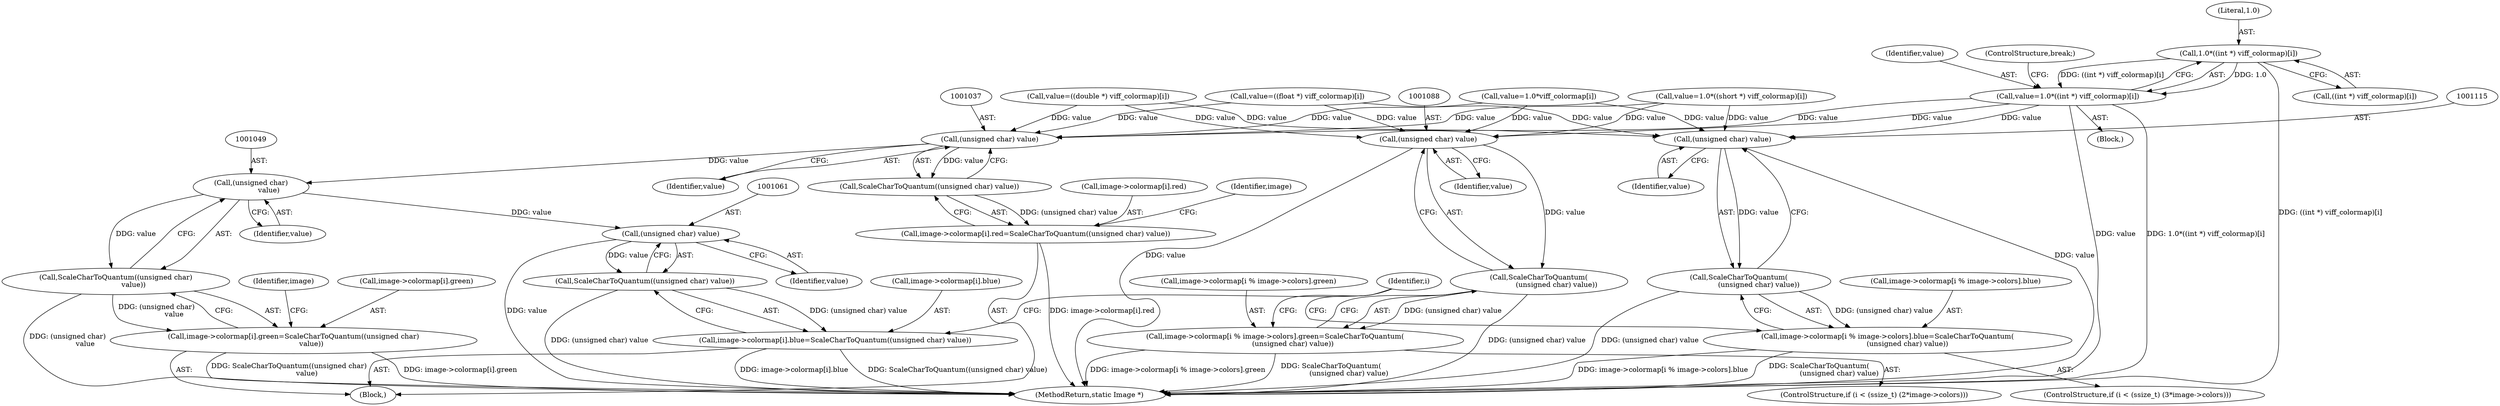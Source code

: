 digraph "0_ImageMagick_ca0c886abd6d3ef335eb74150cd23b89ebd17135@array" {
"1000983" [label="(Call,1.0*((int *) viff_colormap)[i])"];
"1000981" [label="(Call,value=1.0*((int *) viff_colormap)[i])"];
"1001036" [label="(Call,(unsigned char) value)"];
"1001035" [label="(Call,ScaleCharToQuantum((unsigned char) value))"];
"1001027" [label="(Call,image->colormap[i].red=ScaleCharToQuantum((unsigned char) value))"];
"1001048" [label="(Call,(unsigned char)\n                value)"];
"1001047" [label="(Call,ScaleCharToQuantum((unsigned char)\n                value))"];
"1001039" [label="(Call,image->colormap[i].green=ScaleCharToQuantum((unsigned char)\n                value))"];
"1001060" [label="(Call,(unsigned char) value)"];
"1001059" [label="(Call,ScaleCharToQuantum((unsigned char) value))"];
"1001051" [label="(Call,image->colormap[i].blue=ScaleCharToQuantum((unsigned char) value))"];
"1001087" [label="(Call,(unsigned char) value)"];
"1001086" [label="(Call,ScaleCharToQuantum(\n                (unsigned char) value))"];
"1001074" [label="(Call,image->colormap[i % image->colors].green=ScaleCharToQuantum(\n                (unsigned char) value))"];
"1001114" [label="(Call,(unsigned char) value)"];
"1001113" [label="(Call,ScaleCharToQuantum(\n                  (unsigned char) value))"];
"1001101" [label="(Call,image->colormap[i % image->colors].blue=ScaleCharToQuantum(\n                  (unsigned char) value))"];
"1001027" [label="(Call,image->colormap[i].red=ScaleCharToQuantum((unsigned char) value))"];
"1001040" [label="(Call,image->colormap[i].green)"];
"1001064" [label="(ControlStructure,if (i < (ssize_t) (2*image->colors)))"];
"1001062" [label="(Identifier,value)"];
"1001052" [label="(Call,image->colormap[i].blue)"];
"1001035" [label="(Call,ScaleCharToQuantum((unsigned char) value))"];
"1001055" [label="(Identifier,image)"];
"1001086" [label="(Call,ScaleCharToQuantum(\n                (unsigned char) value))"];
"1001102" [label="(Call,image->colormap[i % image->colors].blue)"];
"1001028" [label="(Call,image->colormap[i].red)"];
"1001026" [label="(Block,)"];
"1001039" [label="(Call,image->colormap[i].green=ScaleCharToQuantum((unsigned char)\n                value))"];
"1000960" [label="(Identifier,i)"];
"1001050" [label="(Identifier,value)"];
"1001059" [label="(Call,ScaleCharToQuantum((unsigned char) value))"];
"1001075" [label="(Call,image->colormap[i % image->colors].green)"];
"1000985" [label="(Call,((int *) viff_colormap)[i])"];
"1000984" [label="(Literal,1.0)"];
"1001036" [label="(Call,(unsigned char) value)"];
"1002330" [label="(MethodReturn,static Image *)"];
"1001060" [label="(Call,(unsigned char) value)"];
"1001101" [label="(Call,image->colormap[i % image->colors].blue=ScaleCharToQuantum(\n                  (unsigned char) value))"];
"1001038" [label="(Identifier,value)"];
"1001047" [label="(Call,ScaleCharToQuantum((unsigned char)\n                value))"];
"1001051" [label="(Call,image->colormap[i].blue=ScaleCharToQuantum((unsigned char) value))"];
"1001113" [label="(Call,ScaleCharToQuantum(\n                  (unsigned char) value))"];
"1001001" [label="(Call,value=((double *) viff_colormap)[i])"];
"1000983" [label="(Call,1.0*((int *) viff_colormap)[i])"];
"1001043" [label="(Identifier,image)"];
"1000968" [label="(Block,)"];
"1000982" [label="(Identifier,value)"];
"1000981" [label="(Call,value=1.0*((int *) viff_colormap)[i])"];
"1001091" [label="(ControlStructure,if (i < (ssize_t) (3*image->colors)))"];
"1000970" [label="(Call,value=1.0*((short *) viff_colormap)[i])"];
"1001114" [label="(Call,(unsigned char) value)"];
"1001048" [label="(Call,(unsigned char)\n                value)"];
"1001010" [label="(Call,value=1.0*viff_colormap[i])"];
"1001087" [label="(Call,(unsigned char) value)"];
"1000992" [label="(Call,value=((float *) viff_colormap)[i])"];
"1001089" [label="(Identifier,value)"];
"1001116" [label="(Identifier,value)"];
"1000990" [label="(ControlStructure,break;)"];
"1001074" [label="(Call,image->colormap[i % image->colors].green=ScaleCharToQuantum(\n                (unsigned char) value))"];
"1000983" -> "1000981"  [label="AST: "];
"1000983" -> "1000985"  [label="CFG: "];
"1000984" -> "1000983"  [label="AST: "];
"1000985" -> "1000983"  [label="AST: "];
"1000981" -> "1000983"  [label="CFG: "];
"1000983" -> "1002330"  [label="DDG: ((int *) viff_colormap)[i]"];
"1000983" -> "1000981"  [label="DDG: 1.0"];
"1000983" -> "1000981"  [label="DDG: ((int *) viff_colormap)[i]"];
"1000981" -> "1000968"  [label="AST: "];
"1000982" -> "1000981"  [label="AST: "];
"1000990" -> "1000981"  [label="CFG: "];
"1000981" -> "1002330"  [label="DDG: value"];
"1000981" -> "1002330"  [label="DDG: 1.0*((int *) viff_colormap)[i]"];
"1000981" -> "1001036"  [label="DDG: value"];
"1000981" -> "1001087"  [label="DDG: value"];
"1000981" -> "1001114"  [label="DDG: value"];
"1001036" -> "1001035"  [label="AST: "];
"1001036" -> "1001038"  [label="CFG: "];
"1001037" -> "1001036"  [label="AST: "];
"1001038" -> "1001036"  [label="AST: "];
"1001035" -> "1001036"  [label="CFG: "];
"1001036" -> "1001035"  [label="DDG: value"];
"1000992" -> "1001036"  [label="DDG: value"];
"1000970" -> "1001036"  [label="DDG: value"];
"1001001" -> "1001036"  [label="DDG: value"];
"1001010" -> "1001036"  [label="DDG: value"];
"1001036" -> "1001048"  [label="DDG: value"];
"1001035" -> "1001027"  [label="AST: "];
"1001027" -> "1001035"  [label="CFG: "];
"1001035" -> "1001027"  [label="DDG: (unsigned char) value"];
"1001027" -> "1001026"  [label="AST: "];
"1001028" -> "1001027"  [label="AST: "];
"1001043" -> "1001027"  [label="CFG: "];
"1001027" -> "1002330"  [label="DDG: image->colormap[i].red"];
"1001048" -> "1001047"  [label="AST: "];
"1001048" -> "1001050"  [label="CFG: "];
"1001049" -> "1001048"  [label="AST: "];
"1001050" -> "1001048"  [label="AST: "];
"1001047" -> "1001048"  [label="CFG: "];
"1001048" -> "1001047"  [label="DDG: value"];
"1001048" -> "1001060"  [label="DDG: value"];
"1001047" -> "1001039"  [label="AST: "];
"1001039" -> "1001047"  [label="CFG: "];
"1001047" -> "1002330"  [label="DDG: (unsigned char)\n                value"];
"1001047" -> "1001039"  [label="DDG: (unsigned char)\n                value"];
"1001039" -> "1001026"  [label="AST: "];
"1001040" -> "1001039"  [label="AST: "];
"1001055" -> "1001039"  [label="CFG: "];
"1001039" -> "1002330"  [label="DDG: image->colormap[i].green"];
"1001039" -> "1002330"  [label="DDG: ScaleCharToQuantum((unsigned char)\n                value)"];
"1001060" -> "1001059"  [label="AST: "];
"1001060" -> "1001062"  [label="CFG: "];
"1001061" -> "1001060"  [label="AST: "];
"1001062" -> "1001060"  [label="AST: "];
"1001059" -> "1001060"  [label="CFG: "];
"1001060" -> "1002330"  [label="DDG: value"];
"1001060" -> "1001059"  [label="DDG: value"];
"1001059" -> "1001051"  [label="AST: "];
"1001051" -> "1001059"  [label="CFG: "];
"1001059" -> "1002330"  [label="DDG: (unsigned char) value"];
"1001059" -> "1001051"  [label="DDG: (unsigned char) value"];
"1001051" -> "1001026"  [label="AST: "];
"1001052" -> "1001051"  [label="AST: "];
"1000960" -> "1001051"  [label="CFG: "];
"1001051" -> "1002330"  [label="DDG: ScaleCharToQuantum((unsigned char) value)"];
"1001051" -> "1002330"  [label="DDG: image->colormap[i].blue"];
"1001087" -> "1001086"  [label="AST: "];
"1001087" -> "1001089"  [label="CFG: "];
"1001088" -> "1001087"  [label="AST: "];
"1001089" -> "1001087"  [label="AST: "];
"1001086" -> "1001087"  [label="CFG: "];
"1001087" -> "1002330"  [label="DDG: value"];
"1001087" -> "1001086"  [label="DDG: value"];
"1000992" -> "1001087"  [label="DDG: value"];
"1000970" -> "1001087"  [label="DDG: value"];
"1001001" -> "1001087"  [label="DDG: value"];
"1001010" -> "1001087"  [label="DDG: value"];
"1001086" -> "1001074"  [label="AST: "];
"1001074" -> "1001086"  [label="CFG: "];
"1001086" -> "1002330"  [label="DDG: (unsigned char) value"];
"1001086" -> "1001074"  [label="DDG: (unsigned char) value"];
"1001074" -> "1001064"  [label="AST: "];
"1001075" -> "1001074"  [label="AST: "];
"1000960" -> "1001074"  [label="CFG: "];
"1001074" -> "1002330"  [label="DDG: image->colormap[i % image->colors].green"];
"1001074" -> "1002330"  [label="DDG: ScaleCharToQuantum(\n                (unsigned char) value)"];
"1001114" -> "1001113"  [label="AST: "];
"1001114" -> "1001116"  [label="CFG: "];
"1001115" -> "1001114"  [label="AST: "];
"1001116" -> "1001114"  [label="AST: "];
"1001113" -> "1001114"  [label="CFG: "];
"1001114" -> "1002330"  [label="DDG: value"];
"1001114" -> "1001113"  [label="DDG: value"];
"1000992" -> "1001114"  [label="DDG: value"];
"1000970" -> "1001114"  [label="DDG: value"];
"1001001" -> "1001114"  [label="DDG: value"];
"1001010" -> "1001114"  [label="DDG: value"];
"1001113" -> "1001101"  [label="AST: "];
"1001101" -> "1001113"  [label="CFG: "];
"1001113" -> "1002330"  [label="DDG: (unsigned char) value"];
"1001113" -> "1001101"  [label="DDG: (unsigned char) value"];
"1001101" -> "1001091"  [label="AST: "];
"1001102" -> "1001101"  [label="AST: "];
"1000960" -> "1001101"  [label="CFG: "];
"1001101" -> "1002330"  [label="DDG: ScaleCharToQuantum(\n                  (unsigned char) value)"];
"1001101" -> "1002330"  [label="DDG: image->colormap[i % image->colors].blue"];
}
